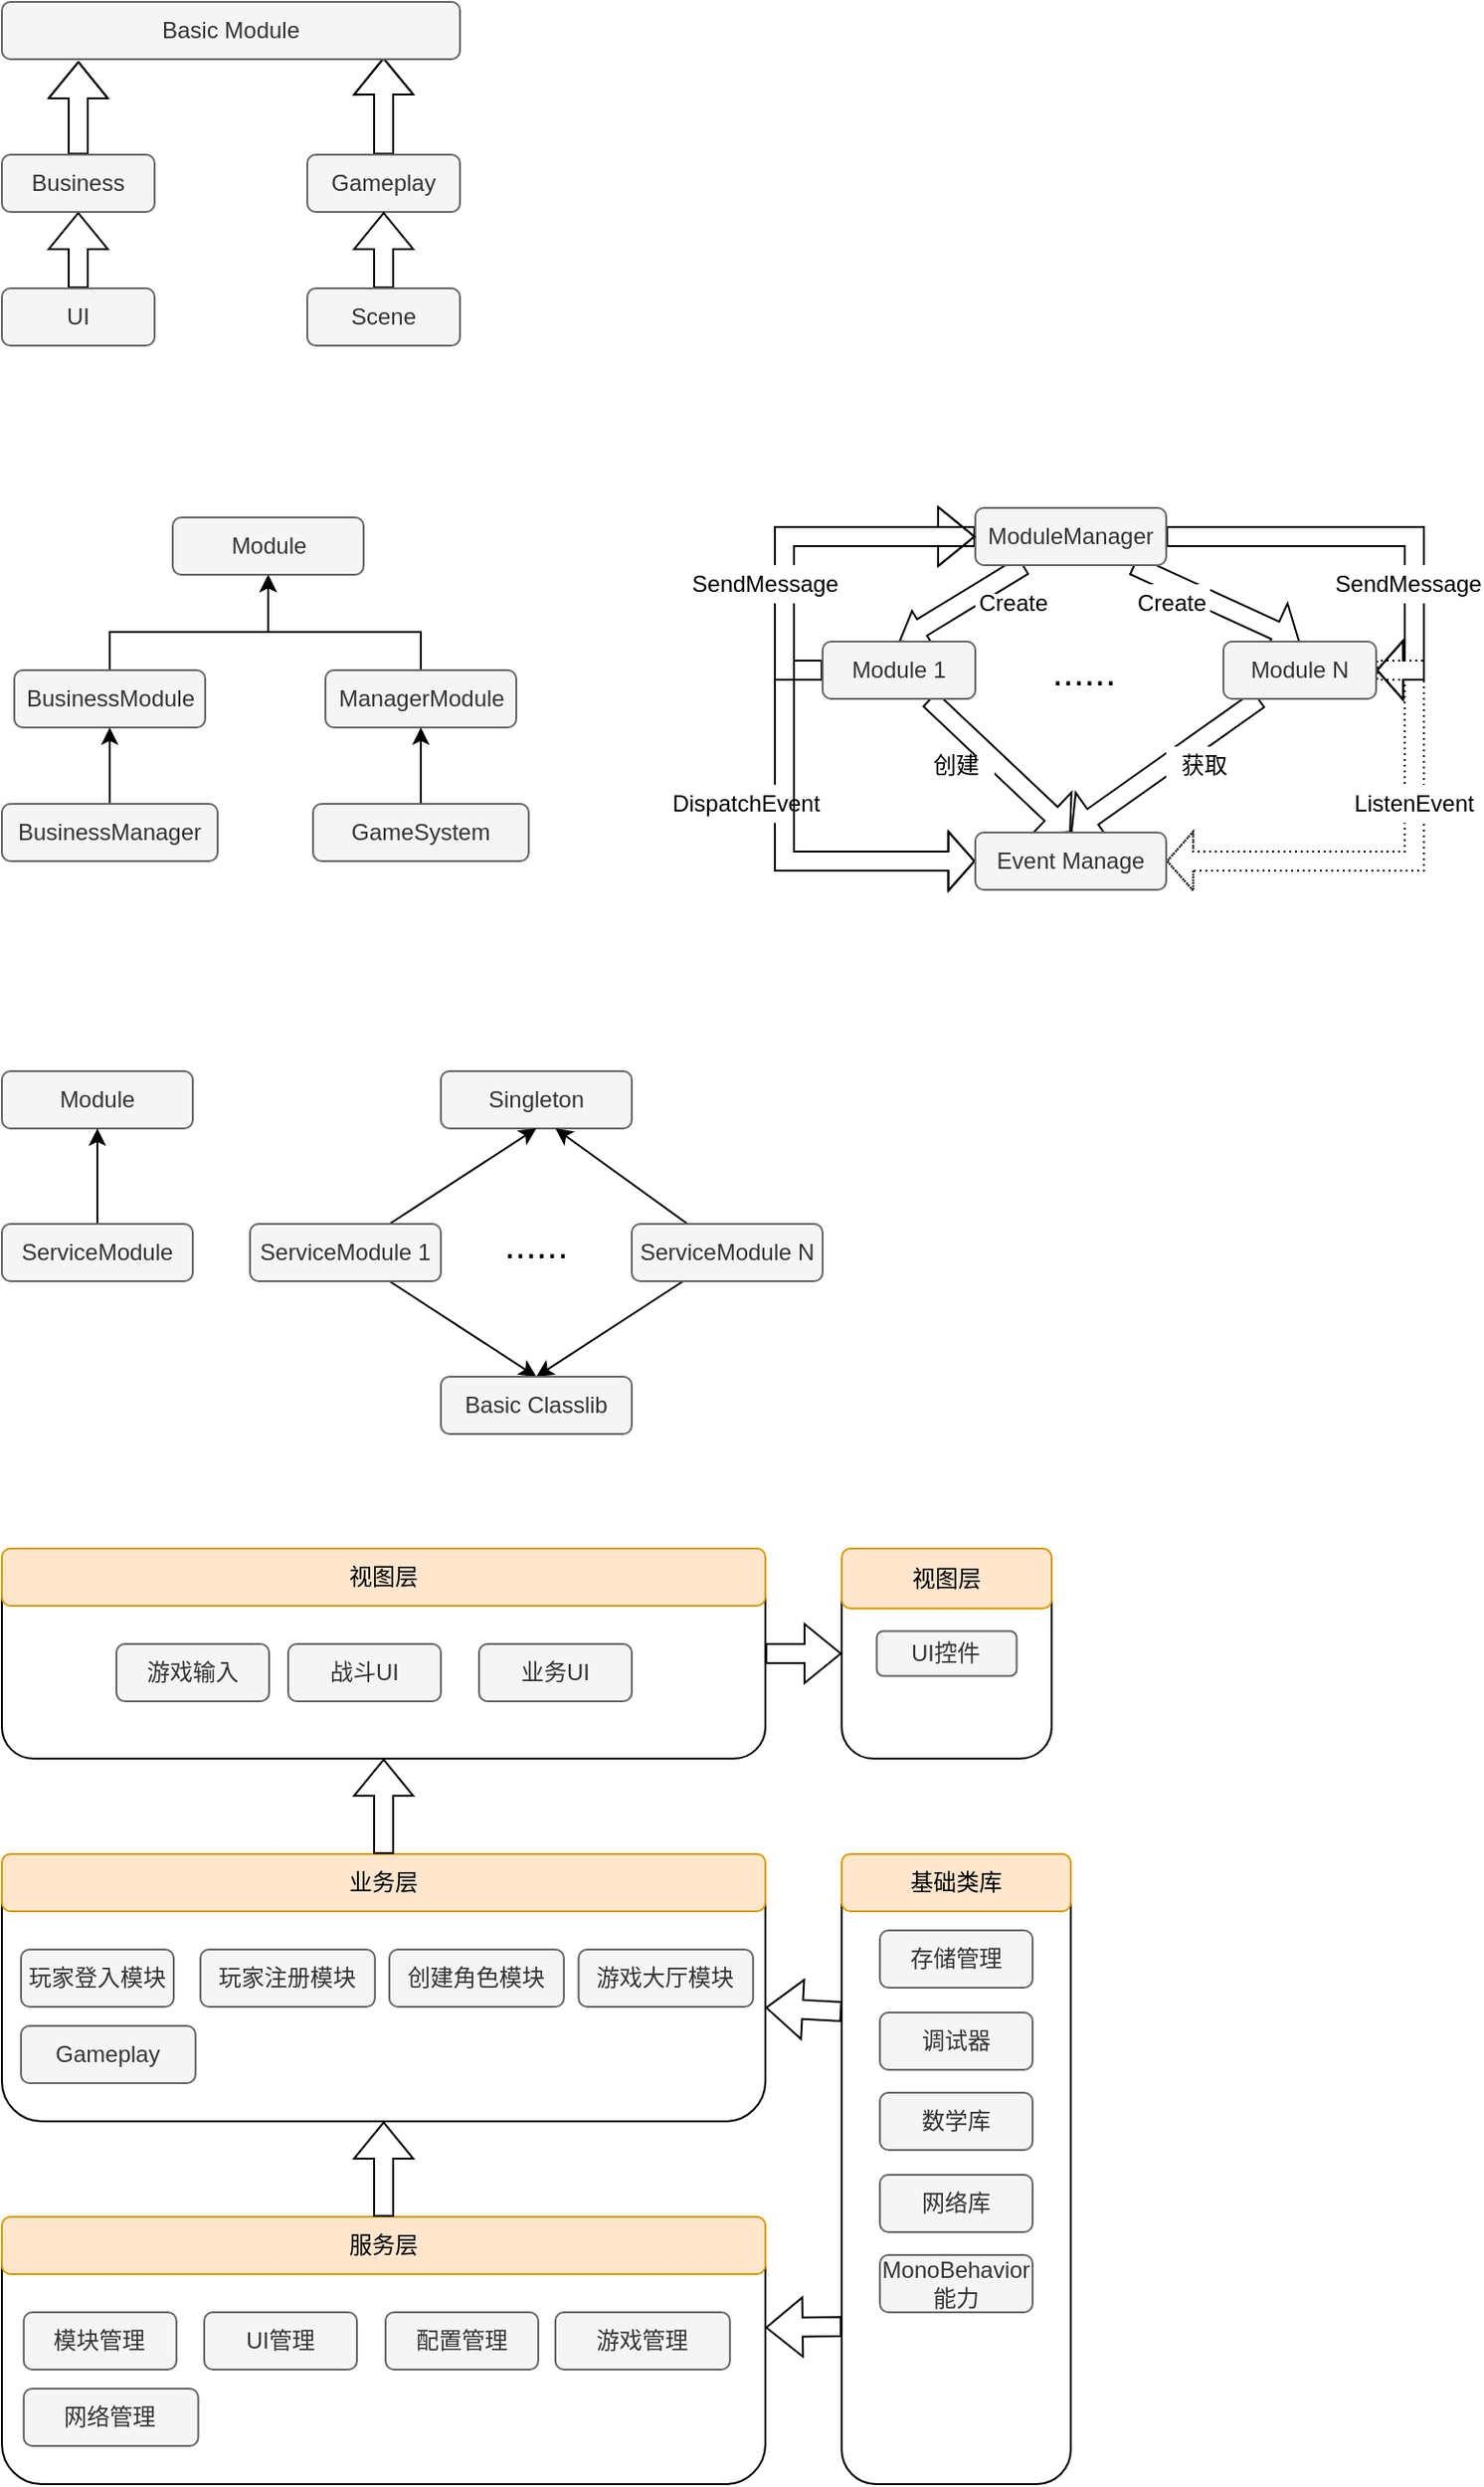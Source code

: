 <mxfile version="12.4.9" type="github">
  <diagram id="K1q3lrqgbs6fNITEMRqo" name="第 1 页">
    <mxGraphModel dx="1185" dy="674" grid="1" gridSize="10" guides="1" tooltips="1" connect="1" arrows="1" fold="1" page="1" pageScale="1" pageWidth="827" pageHeight="1169" math="0" shadow="0">
      <root>
        <mxCell id="0"/>
        <mxCell id="1" parent="0"/>
        <mxCell id="BV3S71ebivFKhuovagi6-14" value="" style="group" parent="1" vertex="1" connectable="0">
          <mxGeometry x="40" y="830" width="400" height="110" as="geometry"/>
        </mxCell>
        <mxCell id="BV3S71ebivFKhuovagi6-7" value="" style="rounded=1;whiteSpace=wrap;html=1;" parent="BV3S71ebivFKhuovagi6-14" vertex="1">
          <mxGeometry width="400" height="110" as="geometry"/>
        </mxCell>
        <mxCell id="BV3S71ebivFKhuovagi6-8" value="视图层" style="rounded=1;whiteSpace=wrap;html=1;fillColor=#ffe6cc;strokeColor=#d79b00;" parent="BV3S71ebivFKhuovagi6-14" vertex="1">
          <mxGeometry width="400" height="30" as="geometry"/>
        </mxCell>
        <mxCell id="BV3S71ebivFKhuovagi6-9" value="游戏输入" style="rounded=1;whiteSpace=wrap;html=1;fillColor=#f5f5f5;strokeColor=#666666;fontColor=#333333;" parent="1" vertex="1">
          <mxGeometry x="100" y="880" width="80" height="30" as="geometry"/>
        </mxCell>
        <mxCell id="BV3S71ebivFKhuovagi6-12" value="战斗UI" style="rounded=1;whiteSpace=wrap;html=1;fillColor=#f5f5f5;strokeColor=#666666;fontColor=#333333;" parent="1" vertex="1">
          <mxGeometry x="190" y="880" width="80" height="30" as="geometry"/>
        </mxCell>
        <mxCell id="BV3S71ebivFKhuovagi6-13" value="业务UI" style="rounded=1;whiteSpace=wrap;html=1;fillColor=#f5f5f5;strokeColor=#666666;fontColor=#333333;" parent="1" vertex="1">
          <mxGeometry x="290" y="880" width="80" height="30" as="geometry"/>
        </mxCell>
        <mxCell id="BV3S71ebivFKhuovagi6-18" value="" style="group" parent="1" vertex="1" connectable="0">
          <mxGeometry x="40" y="990" width="400" height="140" as="geometry"/>
        </mxCell>
        <mxCell id="BV3S71ebivFKhuovagi6-19" value="" style="rounded=1;whiteSpace=wrap;html=1;" parent="BV3S71ebivFKhuovagi6-18" vertex="1">
          <mxGeometry width="400" height="140" as="geometry"/>
        </mxCell>
        <mxCell id="BV3S71ebivFKhuovagi6-20" value="业务层" style="rounded=1;whiteSpace=wrap;html=1;fillColor=#ffe6cc;strokeColor=#d79b00;" parent="BV3S71ebivFKhuovagi6-18" vertex="1">
          <mxGeometry width="400" height="30" as="geometry"/>
        </mxCell>
        <mxCell id="BV3S71ebivFKhuovagi6-24" value="游戏大厅模块" style="rounded=1;whiteSpace=wrap;html=1;fillColor=#f5f5f5;strokeColor=#666666;fontColor=#333333;" parent="BV3S71ebivFKhuovagi6-18" vertex="1">
          <mxGeometry x="302.143" y="50" width="91.429" height="30" as="geometry"/>
        </mxCell>
        <mxCell id="BV3S71ebivFKhuovagi6-25" value="Gameplay" style="rounded=1;whiteSpace=wrap;html=1;fillColor=#f5f5f5;strokeColor=#666666;fontColor=#333333;" parent="BV3S71ebivFKhuovagi6-18" vertex="1">
          <mxGeometry x="9.996" y="90" width="91.429" height="30" as="geometry"/>
        </mxCell>
        <mxCell id="BV3S71ebivFKhuovagi6-23" value="创建角色模块" style="rounded=1;whiteSpace=wrap;html=1;fillColor=#f5f5f5;strokeColor=#666666;fontColor=#333333;" parent="BV3S71ebivFKhuovagi6-18" vertex="1">
          <mxGeometry x="203" y="50" width="91.429" height="30" as="geometry"/>
        </mxCell>
        <mxCell id="BV3S71ebivFKhuovagi6-21" value="玩家登入模块" style="rounded=1;whiteSpace=wrap;html=1;fillColor=#f5f5f5;strokeColor=#666666;fontColor=#333333;" parent="BV3S71ebivFKhuovagi6-18" vertex="1">
          <mxGeometry x="10" y="50" width="80" height="30" as="geometry"/>
        </mxCell>
        <mxCell id="BV3S71ebivFKhuovagi6-22" value="玩家注册模块" style="rounded=1;whiteSpace=wrap;html=1;fillColor=#f5f5f5;strokeColor=#666666;fontColor=#333333;" parent="BV3S71ebivFKhuovagi6-18" vertex="1">
          <mxGeometry x="104" y="50" width="91.429" height="30" as="geometry"/>
        </mxCell>
        <mxCell id="BV3S71ebivFKhuovagi6-27" value="" style="group" parent="1" vertex="1" connectable="0">
          <mxGeometry x="40" y="1180" width="400" height="140" as="geometry"/>
        </mxCell>
        <mxCell id="BV3S71ebivFKhuovagi6-28" value="" style="rounded=1;whiteSpace=wrap;html=1;" parent="BV3S71ebivFKhuovagi6-27" vertex="1">
          <mxGeometry width="400" height="140" as="geometry"/>
        </mxCell>
        <mxCell id="BV3S71ebivFKhuovagi6-29" value="服务层" style="rounded=1;whiteSpace=wrap;html=1;fillColor=#ffe6cc;strokeColor=#d79b00;" parent="BV3S71ebivFKhuovagi6-27" vertex="1">
          <mxGeometry width="400" height="30" as="geometry"/>
        </mxCell>
        <mxCell id="BV3S71ebivFKhuovagi6-30" value="游戏管理" style="rounded=1;whiteSpace=wrap;html=1;fillColor=#f5f5f5;strokeColor=#666666;fontColor=#333333;" parent="BV3S71ebivFKhuovagi6-27" vertex="1">
          <mxGeometry x="289.999" y="50" width="91.429" height="30" as="geometry"/>
        </mxCell>
        <mxCell id="BV3S71ebivFKhuovagi6-31" value="网络管理" style="rounded=1;whiteSpace=wrap;html=1;fillColor=#f5f5f5;strokeColor=#666666;fontColor=#333333;" parent="BV3S71ebivFKhuovagi6-27" vertex="1">
          <mxGeometry x="11.426" y="90" width="91.429" height="30" as="geometry"/>
        </mxCell>
        <mxCell id="BV3S71ebivFKhuovagi6-32" value="模块管理" style="rounded=1;whiteSpace=wrap;html=1;fillColor=#f5f5f5;strokeColor=#666666;fontColor=#333333;" parent="BV3S71ebivFKhuovagi6-27" vertex="1">
          <mxGeometry x="11.43" y="50" width="80" height="30" as="geometry"/>
        </mxCell>
        <mxCell id="BV3S71ebivFKhuovagi6-33" value="UI管理" style="rounded=1;whiteSpace=wrap;html=1;fillColor=#f5f5f5;strokeColor=#666666;fontColor=#333333;" parent="BV3S71ebivFKhuovagi6-27" vertex="1">
          <mxGeometry x="106" y="50" width="80" height="30" as="geometry"/>
        </mxCell>
        <mxCell id="BV3S71ebivFKhuovagi6-34" value="配置管理" style="rounded=1;whiteSpace=wrap;html=1;fillColor=#f5f5f5;strokeColor=#666666;fontColor=#333333;" parent="BV3S71ebivFKhuovagi6-27" vertex="1">
          <mxGeometry x="201" y="50" width="80" height="30" as="geometry"/>
        </mxCell>
        <mxCell id="BV3S71ebivFKhuovagi6-35" value="" style="group" parent="1" vertex="1" connectable="0">
          <mxGeometry x="480" y="830" width="110" height="110" as="geometry"/>
        </mxCell>
        <mxCell id="BV3S71ebivFKhuovagi6-36" value="" style="rounded=1;whiteSpace=wrap;html=1;" parent="BV3S71ebivFKhuovagi6-35" vertex="1">
          <mxGeometry width="110" height="110" as="geometry"/>
        </mxCell>
        <mxCell id="BV3S71ebivFKhuovagi6-37" value="视图层" style="rounded=1;whiteSpace=wrap;html=1;fillColor=#ffe6cc;strokeColor=#d79b00;" parent="BV3S71ebivFKhuovagi6-35" vertex="1">
          <mxGeometry width="110" height="31.429" as="geometry"/>
        </mxCell>
        <mxCell id="BV3S71ebivFKhuovagi6-38" value="UI控件" style="rounded=1;whiteSpace=wrap;html=1;fillColor=#f5f5f5;strokeColor=#666666;fontColor=#333333;" parent="BV3S71ebivFKhuovagi6-35" vertex="1">
          <mxGeometry x="18.333" y="43.214" width="73.333" height="23.571" as="geometry"/>
        </mxCell>
        <mxCell id="BV3S71ebivFKhuovagi6-39" value="" style="group" parent="1" vertex="1" connectable="0">
          <mxGeometry x="480" y="990" width="120" height="330" as="geometry"/>
        </mxCell>
        <mxCell id="BV3S71ebivFKhuovagi6-40" value="" style="rounded=1;whiteSpace=wrap;html=1;" parent="BV3S71ebivFKhuovagi6-39" vertex="1">
          <mxGeometry width="120.0" height="330" as="geometry"/>
        </mxCell>
        <mxCell id="BV3S71ebivFKhuovagi6-41" value="基础类库" style="rounded=1;whiteSpace=wrap;html=1;fillColor=#ffe6cc;strokeColor=#d79b00;" parent="BV3S71ebivFKhuovagi6-39" vertex="1">
          <mxGeometry width="120" height="30" as="geometry"/>
        </mxCell>
        <mxCell id="BV3S71ebivFKhuovagi6-44" value="存储管理" style="rounded=1;whiteSpace=wrap;html=1;fillColor=#f5f5f5;strokeColor=#666666;fontColor=#333333;flipV=0;" parent="BV3S71ebivFKhuovagi6-39" vertex="1">
          <mxGeometry x="20" y="40" width="80" height="30" as="geometry"/>
        </mxCell>
        <mxCell id="BV3S71ebivFKhuovagi6-45" value="调试器" style="rounded=1;whiteSpace=wrap;html=1;fillColor=#f5f5f5;strokeColor=#666666;fontColor=#333333;flipV=0;" parent="BV3S71ebivFKhuovagi6-39" vertex="1">
          <mxGeometry x="20" y="83" width="80" height="30" as="geometry"/>
        </mxCell>
        <mxCell id="BV3S71ebivFKhuovagi6-47" value="数学库" style="rounded=1;whiteSpace=wrap;html=1;fillColor=#f5f5f5;strokeColor=#666666;fontColor=#333333;flipV=0;" parent="BV3S71ebivFKhuovagi6-39" vertex="1">
          <mxGeometry x="20" y="125" width="80" height="30" as="geometry"/>
        </mxCell>
        <mxCell id="BV3S71ebivFKhuovagi6-48" value="网络库" style="rounded=1;whiteSpace=wrap;html=1;fillColor=#f5f5f5;strokeColor=#666666;fontColor=#333333;flipV=0;" parent="BV3S71ebivFKhuovagi6-39" vertex="1">
          <mxGeometry x="20" y="168" width="80" height="30" as="geometry"/>
        </mxCell>
        <mxCell id="BV3S71ebivFKhuovagi6-51" value="MonoBehavior能力" style="rounded=1;whiteSpace=wrap;html=1;fillColor=#f5f5f5;strokeColor=#666666;fontColor=#333333;flipV=0;" parent="BV3S71ebivFKhuovagi6-39" vertex="1">
          <mxGeometry x="20" y="210" width="80" height="30" as="geometry"/>
        </mxCell>
        <mxCell id="BV3S71ebivFKhuovagi6-66" style="shape=flexArrow;rounded=0;orthogonalLoop=1;jettySize=auto;html=1;entryX=0.5;entryY=0;entryDx=0;entryDy=0;strokeWidth=1;endArrow=block;endFill=0;endWidth=9.167;endSize=4.222;" parent="1" source="BV3S71ebivFKhuovagi6-53" target="BV3S71ebivFKhuovagi6-54" edge="1">
          <mxGeometry relative="1" as="geometry"/>
        </mxCell>
        <mxCell id="BV3S71ebivFKhuovagi6-74" style="edgeStyle=none;shape=flexArrow;rounded=0;orthogonalLoop=1;jettySize=auto;html=1;entryX=0.5;entryY=0;entryDx=0;entryDy=0;endArrow=block;endFill=0;endSize=4.222;strokeWidth=1;" parent="1" source="BV3S71ebivFKhuovagi6-53" target="BV3S71ebivFKhuovagi6-55" edge="1">
          <mxGeometry relative="1" as="geometry"/>
        </mxCell>
        <mxCell id="BV3S71ebivFKhuovagi6-75" style="edgeStyle=orthogonalEdgeStyle;shape=flexArrow;rounded=0;orthogonalLoop=1;jettySize=auto;html=1;entryX=1;entryY=0.5;entryDx=0;entryDy=0;endArrow=block;endFill=0;endSize=4.222;strokeWidth=1;" parent="1" source="BV3S71ebivFKhuovagi6-53" target="BV3S71ebivFKhuovagi6-55" edge="1">
          <mxGeometry relative="1" as="geometry"/>
        </mxCell>
        <mxCell id="BV3S71ebivFKhuovagi6-79" style="edgeStyle=orthogonalEdgeStyle;shape=flexArrow;rounded=0;orthogonalLoop=1;jettySize=auto;html=1;entryX=0;entryY=0.5;entryDx=0;entryDy=0;endArrow=block;endFill=0;endSize=4.222;strokeWidth=1;" parent="1" source="BV3S71ebivFKhuovagi6-53" target="BV3S71ebivFKhuovagi6-56" edge="1">
          <mxGeometry relative="1" as="geometry">
            <Array as="points">
              <mxPoint x="450" y="300"/>
              <mxPoint x="450" y="470"/>
            </Array>
          </mxGeometry>
        </mxCell>
        <mxCell id="BV3S71ebivFKhuovagi6-53" value="ModuleManager" style="rounded=1;whiteSpace=wrap;html=1;fillColor=#f5f5f5;strokeColor=#666666;fontColor=#333333;" parent="1" vertex="1">
          <mxGeometry x="550" y="285" width="100" height="30" as="geometry"/>
        </mxCell>
        <mxCell id="BV3S71ebivFKhuovagi6-78" style="edgeStyle=none;shape=flexArrow;rounded=0;orthogonalLoop=1;jettySize=auto;html=1;entryX=0.5;entryY=0;entryDx=0;entryDy=0;endArrow=block;endFill=0;endSize=4.222;strokeWidth=1;" parent="1" source="BV3S71ebivFKhuovagi6-54" target="BV3S71ebivFKhuovagi6-56" edge="1">
          <mxGeometry relative="1" as="geometry"/>
        </mxCell>
        <mxCell id="10ORCj97szUwCCIHPPZN-26" style="edgeStyle=orthogonalEdgeStyle;shape=flexArrow;rounded=0;orthogonalLoop=1;jettySize=auto;html=1;entryX=0;entryY=0.5;entryDx=0;entryDy=0;" edge="1" parent="1" source="BV3S71ebivFKhuovagi6-54" target="BV3S71ebivFKhuovagi6-53">
          <mxGeometry relative="1" as="geometry">
            <Array as="points">
              <mxPoint x="450" y="370"/>
              <mxPoint x="450" y="300"/>
            </Array>
          </mxGeometry>
        </mxCell>
        <mxCell id="BV3S71ebivFKhuovagi6-54" value="Module 1" style="rounded=1;whiteSpace=wrap;html=1;fillColor=#f5f5f5;strokeColor=#666666;fontColor=#333333;" parent="1" vertex="1">
          <mxGeometry x="470" y="355" width="80" height="30" as="geometry"/>
        </mxCell>
        <mxCell id="BV3S71ebivFKhuovagi6-76" style="edgeStyle=orthogonalEdgeStyle;shape=flexArrow;rounded=0;orthogonalLoop=1;jettySize=auto;html=1;entryX=1;entryY=0.5;entryDx=0;entryDy=0;endArrow=block;endFill=0;endSize=4.222;strokeWidth=1;dashed=1;dashPattern=1 2;" parent="1" source="BV3S71ebivFKhuovagi6-55" target="BV3S71ebivFKhuovagi6-56" edge="1">
          <mxGeometry relative="1" as="geometry">
            <Array as="points">
              <mxPoint x="780" y="370"/>
              <mxPoint x="780" y="470"/>
            </Array>
          </mxGeometry>
        </mxCell>
        <mxCell id="BV3S71ebivFKhuovagi6-77" style="shape=flexArrow;rounded=0;orthogonalLoop=1;jettySize=auto;html=1;entryX=0.5;entryY=0;entryDx=0;entryDy=0;endArrow=block;endFill=0;endSize=4.222;strokeWidth=1;" parent="1" source="BV3S71ebivFKhuovagi6-55" target="BV3S71ebivFKhuovagi6-56" edge="1">
          <mxGeometry relative="1" as="geometry"/>
        </mxCell>
        <mxCell id="BV3S71ebivFKhuovagi6-55" value="Module N" style="rounded=1;whiteSpace=wrap;html=1;fillColor=#f5f5f5;strokeColor=#666666;fontColor=#333333;" parent="1" vertex="1">
          <mxGeometry x="680" y="355" width="80" height="30" as="geometry"/>
        </mxCell>
        <mxCell id="BV3S71ebivFKhuovagi6-56" value="Event Manage" style="rounded=1;whiteSpace=wrap;html=1;fillColor=#f5f5f5;strokeColor=#666666;fontColor=#333333;" parent="1" vertex="1">
          <mxGeometry x="550" y="455" width="100" height="30" as="geometry"/>
        </mxCell>
        <mxCell id="BV3S71ebivFKhuovagi6-80" value="&lt;div&gt;SendMessage&lt;/div&gt;" style="text;html=1;align=center;verticalAlign=middle;whiteSpace=wrap;rounded=0;fillColor=#ffffff;" parent="1" vertex="1">
          <mxGeometry x="757" y="315" width="40" height="20" as="geometry"/>
        </mxCell>
        <mxCell id="BV3S71ebivFKhuovagi6-84" value="ListenEvent" style="text;html=1;align=center;verticalAlign=middle;whiteSpace=wrap;rounded=0;fillColor=#ffffff;" parent="1" vertex="1">
          <mxGeometry x="760" y="430" width="40" height="20" as="geometry"/>
        </mxCell>
        <mxCell id="BV3S71ebivFKhuovagi6-85" value="获取" style="text;html=1;align=center;verticalAlign=middle;whiteSpace=wrap;rounded=0;fillColor=#ffffff;" parent="1" vertex="1">
          <mxGeometry x="650" y="410" width="40" height="20" as="geometry"/>
        </mxCell>
        <mxCell id="BV3S71ebivFKhuovagi6-86" value="Create" style="text;html=1;align=center;verticalAlign=middle;whiteSpace=wrap;rounded=0;fillColor=#ffffff;" parent="1" vertex="1">
          <mxGeometry x="633" y="325" width="40" height="20" as="geometry"/>
        </mxCell>
        <mxCell id="BV3S71ebivFKhuovagi6-89" value="Create" style="text;html=1;align=center;verticalAlign=middle;whiteSpace=wrap;rounded=0;fillColor=#ffffff;" parent="1" vertex="1">
          <mxGeometry x="550" y="330" width="40" height="10" as="geometry"/>
        </mxCell>
        <mxCell id="BV3S71ebivFKhuovagi6-90" value="创建" style="text;html=1;align=center;verticalAlign=middle;whiteSpace=wrap;rounded=0;fillColor=#ffffff;" parent="1" vertex="1">
          <mxGeometry x="520" y="415" width="40" height="10" as="geometry"/>
        </mxCell>
        <mxCell id="BV3S71ebivFKhuovagi6-92" value="DispatchEvent" style="text;html=1;align=center;verticalAlign=middle;whiteSpace=wrap;rounded=0;fillColor=#ffffff;" parent="1" vertex="1">
          <mxGeometry x="410" y="430" width="40" height="20" as="geometry"/>
        </mxCell>
        <mxCell id="10ORCj97szUwCCIHPPZN-18" style="edgeStyle=orthogonalEdgeStyle;shape=flexArrow;rounded=0;orthogonalLoop=1;jettySize=auto;html=1;entryX=0.833;entryY=0.967;entryDx=0;entryDy=0;entryPerimeter=0;" edge="1" parent="1" source="zXj4FrktVXwGhjXjBqUk-2" target="zXj4FrktVXwGhjXjBqUk-5">
          <mxGeometry relative="1" as="geometry"/>
        </mxCell>
        <mxCell id="zXj4FrktVXwGhjXjBqUk-2" value="Gameplay" style="rounded=1;whiteSpace=wrap;html=1;fillColor=#f5f5f5;strokeColor=#666666;fontColor=#333333;" vertex="1" parent="1">
          <mxGeometry x="200" y="100" width="80" height="30" as="geometry"/>
        </mxCell>
        <mxCell id="10ORCj97szUwCCIHPPZN-19" style="edgeStyle=orthogonalEdgeStyle;shape=flexArrow;rounded=0;orthogonalLoop=1;jettySize=auto;html=1;entryX=0.5;entryY=1;entryDx=0;entryDy=0;" edge="1" parent="1" source="zXj4FrktVXwGhjXjBqUk-4" target="zXj4FrktVXwGhjXjBqUk-2">
          <mxGeometry relative="1" as="geometry"/>
        </mxCell>
        <mxCell id="zXj4FrktVXwGhjXjBqUk-4" value="Scene" style="rounded=1;whiteSpace=wrap;html=1;fillColor=#f5f5f5;strokeColor=#666666;fontColor=#333333;" vertex="1" parent="1">
          <mxGeometry x="200" y="170" width="80" height="30" as="geometry"/>
        </mxCell>
        <mxCell id="zXj4FrktVXwGhjXjBqUk-5" value="Basic Module" style="rounded=1;whiteSpace=wrap;html=1;fillColor=#f5f5f5;strokeColor=#666666;fontColor=#333333;" vertex="1" parent="1">
          <mxGeometry x="40" y="20" width="240" height="30" as="geometry"/>
        </mxCell>
        <mxCell id="10ORCj97szUwCCIHPPZN-16" style="edgeStyle=orthogonalEdgeStyle;shape=flexArrow;rounded=0;orthogonalLoop=1;jettySize=auto;html=1;entryX=0.5;entryY=1;entryDx=0;entryDy=0;" edge="1" parent="1" source="zXj4FrktVXwGhjXjBqUk-7" target="zXj4FrktVXwGhjXjBqUk-9">
          <mxGeometry relative="1" as="geometry"/>
        </mxCell>
        <mxCell id="zXj4FrktVXwGhjXjBqUk-7" value="UI" style="rounded=1;whiteSpace=wrap;html=1;fillColor=#f5f5f5;strokeColor=#666666;fontColor=#333333;" vertex="1" parent="1">
          <mxGeometry x="40" y="170" width="80" height="30" as="geometry"/>
        </mxCell>
        <mxCell id="10ORCj97szUwCCIHPPZN-17" style="edgeStyle=orthogonalEdgeStyle;shape=flexArrow;rounded=0;orthogonalLoop=1;jettySize=auto;html=1;entryX=0.167;entryY=1.033;entryDx=0;entryDy=0;entryPerimeter=0;" edge="1" parent="1" source="zXj4FrktVXwGhjXjBqUk-9" target="zXj4FrktVXwGhjXjBqUk-5">
          <mxGeometry relative="1" as="geometry"/>
        </mxCell>
        <mxCell id="zXj4FrktVXwGhjXjBqUk-9" value="Business" style="rounded=1;whiteSpace=wrap;html=1;fillColor=#f5f5f5;strokeColor=#666666;fontColor=#333333;" vertex="1" parent="1">
          <mxGeometry x="40" y="100" width="80" height="30" as="geometry"/>
        </mxCell>
        <mxCell id="10ORCj97szUwCCIHPPZN-1" value="Module" style="rounded=1;whiteSpace=wrap;html=1;fillColor=#f5f5f5;strokeColor=#666666;fontColor=#333333;" vertex="1" parent="1">
          <mxGeometry x="129.5" y="290" width="100" height="30" as="geometry"/>
        </mxCell>
        <mxCell id="10ORCj97szUwCCIHPPZN-31" style="edgeStyle=orthogonalEdgeStyle;rounded=0;orthogonalLoop=1;jettySize=auto;html=1;entryX=0.5;entryY=1;entryDx=0;entryDy=0;" edge="1" parent="1" source="10ORCj97szUwCCIHPPZN-2" target="10ORCj97szUwCCIHPPZN-1">
          <mxGeometry relative="1" as="geometry">
            <Array as="points">
              <mxPoint x="96.5" y="350"/>
              <mxPoint x="179.5" y="350"/>
            </Array>
          </mxGeometry>
        </mxCell>
        <mxCell id="10ORCj97szUwCCIHPPZN-2" value="BusinessModule" style="rounded=1;whiteSpace=wrap;html=1;fillColor=#f5f5f5;strokeColor=#666666;fontColor=#333333;" vertex="1" parent="1">
          <mxGeometry x="46.5" y="370" width="100" height="30" as="geometry"/>
        </mxCell>
        <mxCell id="10ORCj97szUwCCIHPPZN-29" style="edgeStyle=orthogonalEdgeStyle;rounded=0;orthogonalLoop=1;jettySize=auto;html=1;entryX=0.5;entryY=1;entryDx=0;entryDy=0;" edge="1" parent="1" source="10ORCj97szUwCCIHPPZN-3" target="10ORCj97szUwCCIHPPZN-2">
          <mxGeometry relative="1" as="geometry"/>
        </mxCell>
        <mxCell id="10ORCj97szUwCCIHPPZN-3" value="BusinessManager" style="rounded=1;whiteSpace=wrap;html=1;fillColor=#f5f5f5;strokeColor=#666666;fontColor=#333333;" vertex="1" parent="1">
          <mxGeometry x="40" y="440" width="113" height="30" as="geometry"/>
        </mxCell>
        <mxCell id="10ORCj97szUwCCIHPPZN-32" style="edgeStyle=orthogonalEdgeStyle;rounded=0;orthogonalLoop=1;jettySize=auto;html=1;" edge="1" parent="1" source="10ORCj97szUwCCIHPPZN-6">
          <mxGeometry relative="1" as="geometry">
            <mxPoint x="179.5" y="320" as="targetPoint"/>
            <Array as="points">
              <mxPoint x="259.5" y="350"/>
              <mxPoint x="179.5" y="350"/>
            </Array>
          </mxGeometry>
        </mxCell>
        <mxCell id="10ORCj97szUwCCIHPPZN-6" value="ManagerModule" style="rounded=1;whiteSpace=wrap;html=1;fillColor=#f5f5f5;strokeColor=#666666;fontColor=#333333;" vertex="1" parent="1">
          <mxGeometry x="209.5" y="370" width="100" height="30" as="geometry"/>
        </mxCell>
        <mxCell id="10ORCj97szUwCCIHPPZN-30" style="edgeStyle=orthogonalEdgeStyle;rounded=0;orthogonalLoop=1;jettySize=auto;html=1;entryX=0.5;entryY=1;entryDx=0;entryDy=0;" edge="1" parent="1" source="10ORCj97szUwCCIHPPZN-10" target="10ORCj97szUwCCIHPPZN-6">
          <mxGeometry relative="1" as="geometry"/>
        </mxCell>
        <mxCell id="10ORCj97szUwCCIHPPZN-10" value="GameSystem" style="rounded=1;whiteSpace=wrap;html=1;fillColor=#f5f5f5;strokeColor=#666666;fontColor=#333333;" vertex="1" parent="1">
          <mxGeometry x="203" y="440" width="113" height="30" as="geometry"/>
        </mxCell>
        <mxCell id="10ORCj97szUwCCIHPPZN-20" value="&lt;font style=&quot;font-size: 20px&quot;&gt;......&lt;/font&gt;" style="text;html=1;align=center;verticalAlign=middle;whiteSpace=wrap;rounded=0;fillColor=#ffffff;" vertex="1" parent="1">
          <mxGeometry x="587" y="360" width="40" height="20" as="geometry"/>
        </mxCell>
        <mxCell id="BV3S71ebivFKhuovagi6-91" value="&lt;div&gt;SendMessage&lt;/div&gt;" style="text;html=1;align=center;verticalAlign=middle;whiteSpace=wrap;rounded=0;fillColor=#ffffff;" parent="1" vertex="1">
          <mxGeometry x="420" y="315" width="40" height="20" as="geometry"/>
        </mxCell>
        <mxCell id="10ORCj97szUwCCIHPPZN-27" value="Module" style="rounded=1;whiteSpace=wrap;html=1;fillColor=#f5f5f5;strokeColor=#666666;fontColor=#333333;" vertex="1" parent="1">
          <mxGeometry x="40" y="580" width="100" height="30" as="geometry"/>
        </mxCell>
        <mxCell id="10ORCj97szUwCCIHPPZN-34" style="edgeStyle=orthogonalEdgeStyle;rounded=0;orthogonalLoop=1;jettySize=auto;html=1;entryX=0.5;entryY=1;entryDx=0;entryDy=0;" edge="1" parent="1" source="10ORCj97szUwCCIHPPZN-28" target="10ORCj97szUwCCIHPPZN-27">
          <mxGeometry relative="1" as="geometry"/>
        </mxCell>
        <mxCell id="10ORCj97szUwCCIHPPZN-28" value="ServiceModule" style="rounded=1;whiteSpace=wrap;html=1;fillColor=#f5f5f5;strokeColor=#666666;fontColor=#333333;" vertex="1" parent="1">
          <mxGeometry x="40" y="660" width="100" height="30" as="geometry"/>
        </mxCell>
        <mxCell id="10ORCj97szUwCCIHPPZN-36" value="&lt;div&gt;Singleton&lt;/div&gt;" style="rounded=1;whiteSpace=wrap;html=1;fillColor=#f5f5f5;strokeColor=#666666;fontColor=#333333;" vertex="1" parent="1">
          <mxGeometry x="270" y="580" width="100" height="30" as="geometry"/>
        </mxCell>
        <mxCell id="10ORCj97szUwCCIHPPZN-42" style="rounded=0;orthogonalLoop=1;jettySize=auto;html=1;entryX=0.5;entryY=0;entryDx=0;entryDy=0;" edge="1" parent="1" source="10ORCj97szUwCCIHPPZN-37" target="10ORCj97szUwCCIHPPZN-41">
          <mxGeometry relative="1" as="geometry"/>
        </mxCell>
        <mxCell id="10ORCj97szUwCCIHPPZN-44" style="edgeStyle=none;rounded=0;orthogonalLoop=1;jettySize=auto;html=1;entryX=0.5;entryY=1;entryDx=0;entryDy=0;" edge="1" parent="1" source="10ORCj97szUwCCIHPPZN-37" target="10ORCj97szUwCCIHPPZN-36">
          <mxGeometry relative="1" as="geometry"/>
        </mxCell>
        <mxCell id="10ORCj97szUwCCIHPPZN-37" value="ServiceModule 1" style="rounded=1;whiteSpace=wrap;html=1;fillColor=#f5f5f5;strokeColor=#666666;fontColor=#333333;" vertex="1" parent="1">
          <mxGeometry x="170" y="660" width="100" height="30" as="geometry"/>
        </mxCell>
        <mxCell id="10ORCj97szUwCCIHPPZN-43" style="edgeStyle=none;rounded=0;orthogonalLoop=1;jettySize=auto;html=1;entryX=0.5;entryY=0;entryDx=0;entryDy=0;" edge="1" parent="1" source="10ORCj97szUwCCIHPPZN-38" target="10ORCj97szUwCCIHPPZN-41">
          <mxGeometry relative="1" as="geometry"/>
        </mxCell>
        <mxCell id="10ORCj97szUwCCIHPPZN-45" style="edgeStyle=none;rounded=0;orthogonalLoop=1;jettySize=auto;html=1;" edge="1" parent="1" source="10ORCj97szUwCCIHPPZN-38">
          <mxGeometry relative="1" as="geometry">
            <mxPoint x="330" y="610" as="targetPoint"/>
          </mxGeometry>
        </mxCell>
        <mxCell id="10ORCj97szUwCCIHPPZN-38" value="ServiceModule N" style="rounded=1;whiteSpace=wrap;html=1;fillColor=#f5f5f5;strokeColor=#666666;fontColor=#333333;" vertex="1" parent="1">
          <mxGeometry x="370" y="660" width="100" height="30" as="geometry"/>
        </mxCell>
        <mxCell id="10ORCj97szUwCCIHPPZN-39" value="&lt;font style=&quot;font-size: 20px&quot;&gt;......&lt;/font&gt;" style="text;html=1;align=center;verticalAlign=middle;whiteSpace=wrap;rounded=0;fillColor=#ffffff;" vertex="1" parent="1">
          <mxGeometry x="300" y="660" width="40" height="20" as="geometry"/>
        </mxCell>
        <mxCell id="10ORCj97szUwCCIHPPZN-41" value="Basic Classlib" style="rounded=1;whiteSpace=wrap;html=1;fillColor=#f5f5f5;strokeColor=#666666;fontColor=#333333;" vertex="1" parent="1">
          <mxGeometry x="270" y="740" width="100" height="30" as="geometry"/>
        </mxCell>
        <mxCell id="a1Vj4hyfNmmESj826hEr-1" style="edgeStyle=none;rounded=0;orthogonalLoop=1;jettySize=auto;html=1;entryX=0.5;entryY=1;entryDx=0;entryDy=0;shape=flexArrow;" edge="1" parent="1" source="BV3S71ebivFKhuovagi6-29" target="BV3S71ebivFKhuovagi6-19">
          <mxGeometry relative="1" as="geometry"/>
        </mxCell>
        <mxCell id="a1Vj4hyfNmmESj826hEr-2" style="edgeStyle=none;shape=flexArrow;rounded=0;orthogonalLoop=1;jettySize=auto;html=1;entryX=0.5;entryY=1;entryDx=0;entryDy=0;" edge="1" parent="1" source="BV3S71ebivFKhuovagi6-19" target="BV3S71ebivFKhuovagi6-7">
          <mxGeometry relative="1" as="geometry"/>
        </mxCell>
        <mxCell id="a1Vj4hyfNmmESj826hEr-3" style="edgeStyle=none;shape=flexArrow;rounded=0;orthogonalLoop=1;jettySize=auto;html=1;entryX=0;entryY=0.5;entryDx=0;entryDy=0;" edge="1" parent="1" source="BV3S71ebivFKhuovagi6-7" target="BV3S71ebivFKhuovagi6-36">
          <mxGeometry relative="1" as="geometry"/>
        </mxCell>
        <mxCell id="a1Vj4hyfNmmESj826hEr-4" style="edgeStyle=none;shape=flexArrow;rounded=0;orthogonalLoop=1;jettySize=auto;html=1;exitX=0;exitY=0.75;exitDx=0;exitDy=0;entryX=1;entryY=0.414;entryDx=0;entryDy=0;entryPerimeter=0;" edge="1" parent="1" source="BV3S71ebivFKhuovagi6-40" target="BV3S71ebivFKhuovagi6-28">
          <mxGeometry relative="1" as="geometry"/>
        </mxCell>
        <mxCell id="a1Vj4hyfNmmESj826hEr-5" style="edgeStyle=none;shape=flexArrow;rounded=0;orthogonalLoop=1;jettySize=auto;html=1;exitX=0;exitY=0.25;exitDx=0;exitDy=0;" edge="1" parent="1" source="BV3S71ebivFKhuovagi6-40" target="BV3S71ebivFKhuovagi6-19">
          <mxGeometry relative="1" as="geometry"/>
        </mxCell>
      </root>
    </mxGraphModel>
  </diagram>
</mxfile>
